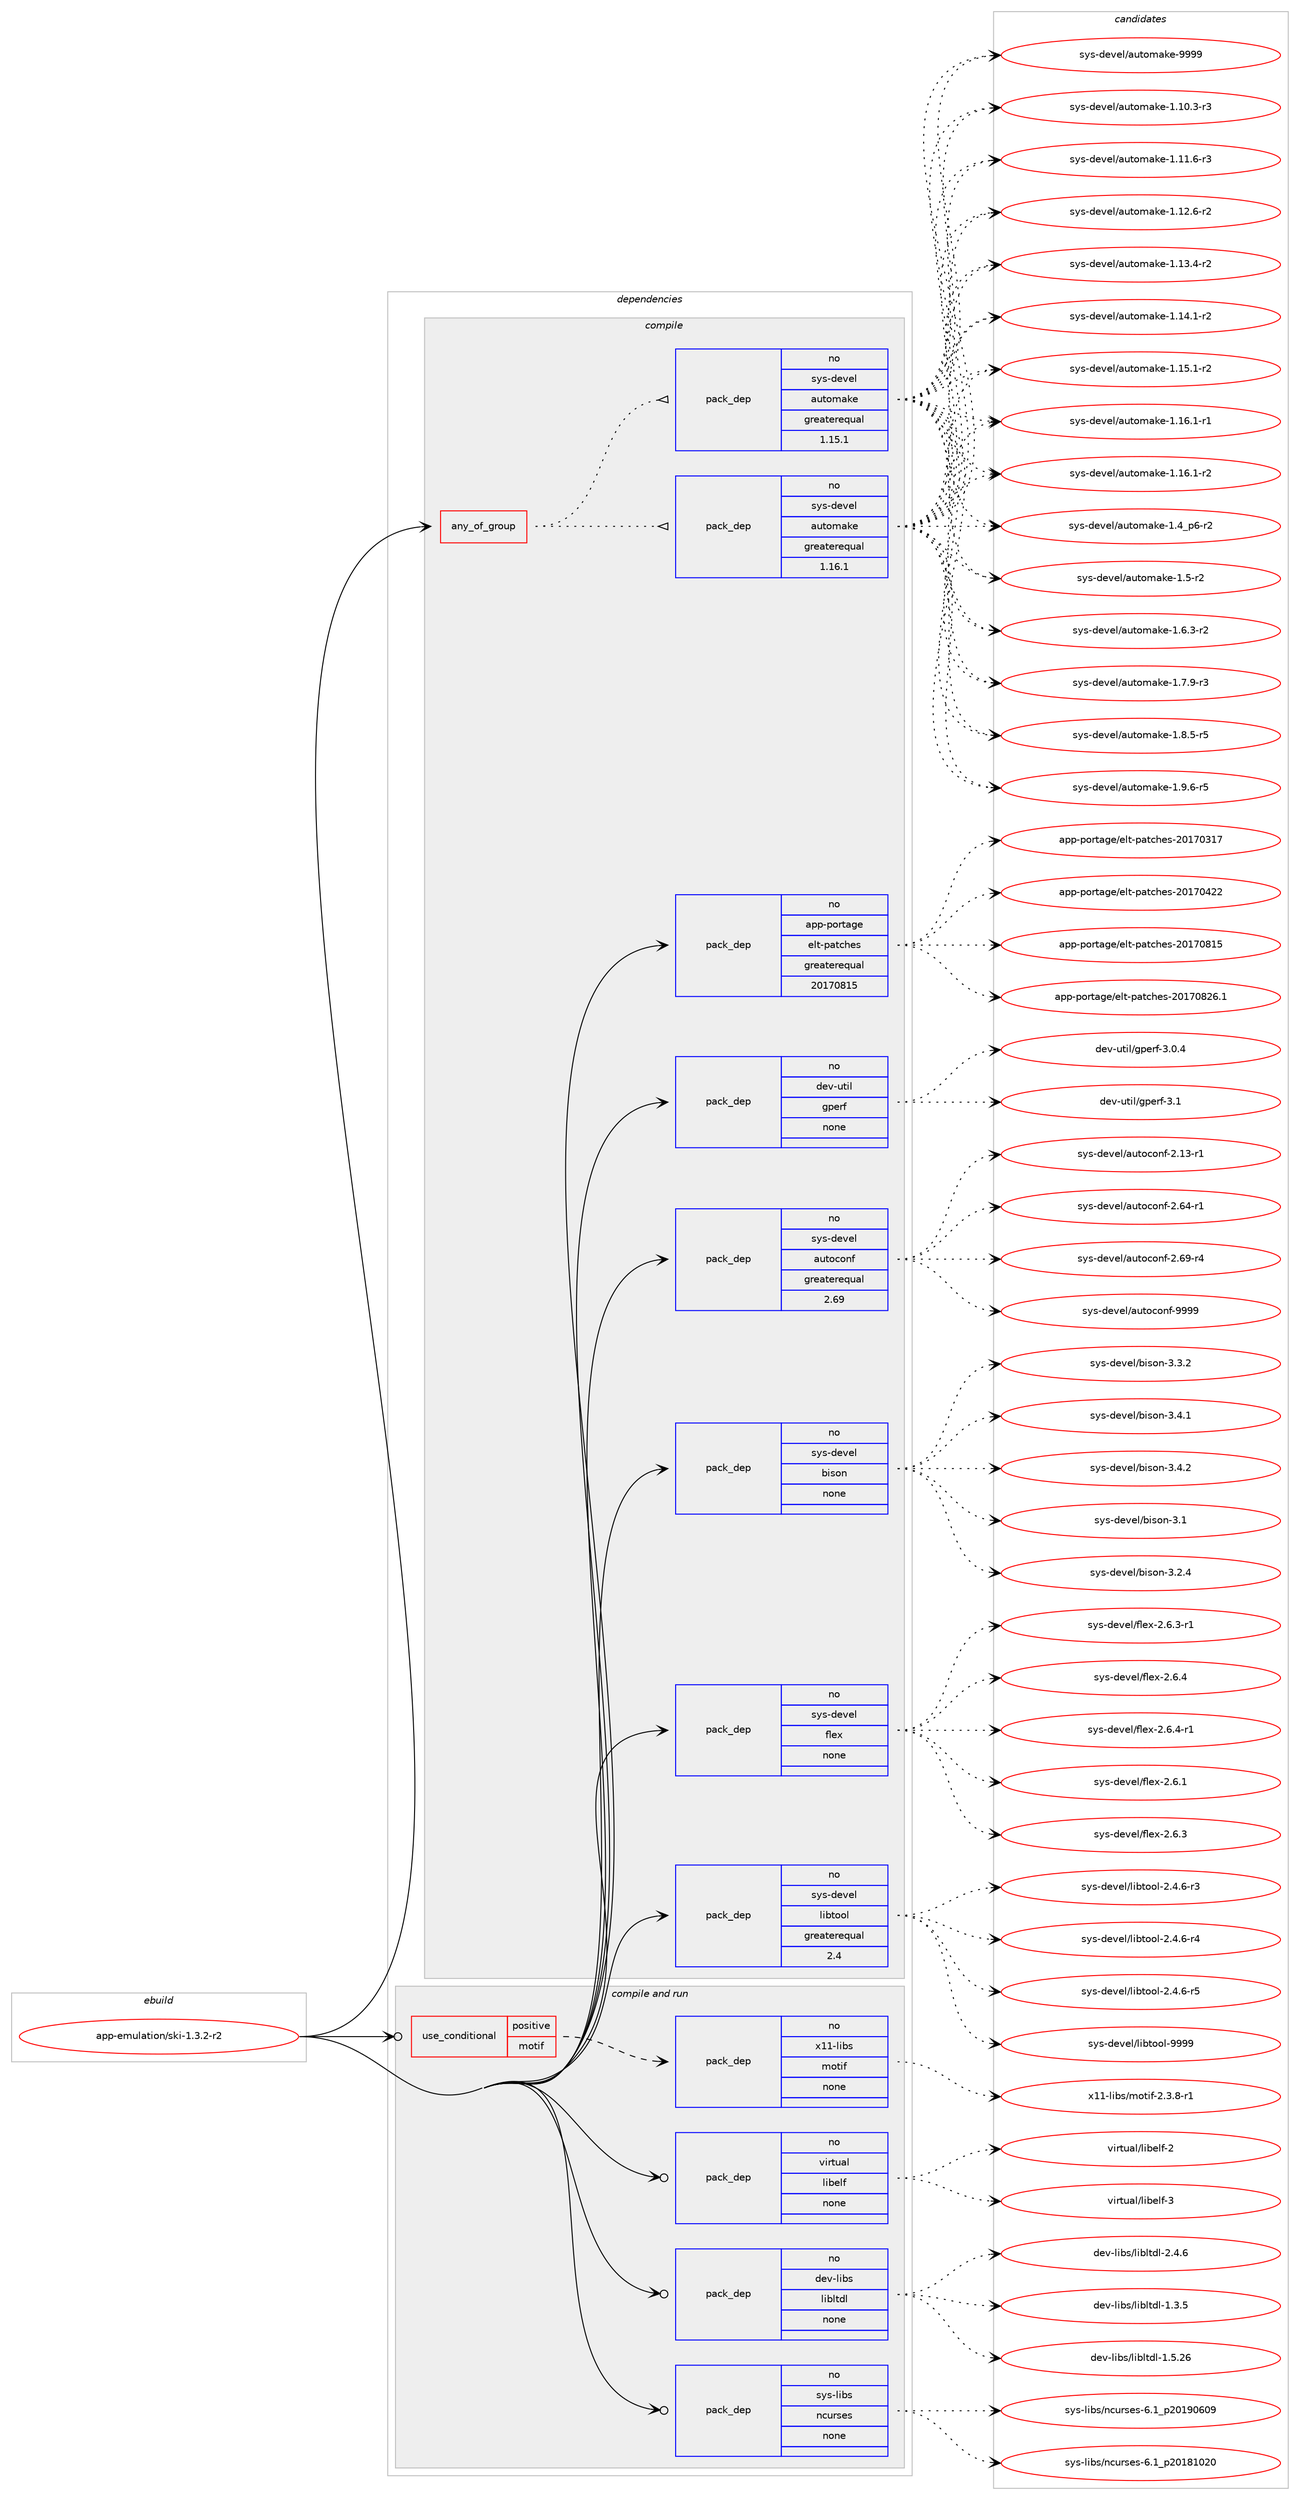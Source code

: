 digraph prolog {

# *************
# Graph options
# *************

newrank=true;
concentrate=true;
compound=true;
graph [rankdir=LR,fontname=Helvetica,fontsize=10,ranksep=1.5];#, ranksep=2.5, nodesep=0.2];
edge  [arrowhead=vee];
node  [fontname=Helvetica,fontsize=10];

# **********
# The ebuild
# **********

subgraph cluster_leftcol {
color=gray;
rank=same;
label=<<i>ebuild</i>>;
id [label="app-emulation/ski-1.3.2-r2", color=red, width=4, href="../app-emulation/ski-1.3.2-r2.svg"];
}

# ****************
# The dependencies
# ****************

subgraph cluster_midcol {
color=gray;
label=<<i>dependencies</i>>;
subgraph cluster_compile {
fillcolor="#eeeeee";
style=filled;
label=<<i>compile</i>>;
subgraph any8529 {
dependency488295 [label=<<TABLE BORDER="0" CELLBORDER="1" CELLSPACING="0" CELLPADDING="4"><TR><TD CELLPADDING="10">any_of_group</TD></TR></TABLE>>, shape=none, color=red];subgraph pack363134 {
dependency488296 [label=<<TABLE BORDER="0" CELLBORDER="1" CELLSPACING="0" CELLPADDING="4" WIDTH="220"><TR><TD ROWSPAN="6" CELLPADDING="30">pack_dep</TD></TR><TR><TD WIDTH="110">no</TD></TR><TR><TD>sys-devel</TD></TR><TR><TD>automake</TD></TR><TR><TD>greaterequal</TD></TR><TR><TD>1.16.1</TD></TR></TABLE>>, shape=none, color=blue];
}
dependency488295:e -> dependency488296:w [weight=20,style="dotted",arrowhead="oinv"];
subgraph pack363135 {
dependency488297 [label=<<TABLE BORDER="0" CELLBORDER="1" CELLSPACING="0" CELLPADDING="4" WIDTH="220"><TR><TD ROWSPAN="6" CELLPADDING="30">pack_dep</TD></TR><TR><TD WIDTH="110">no</TD></TR><TR><TD>sys-devel</TD></TR><TR><TD>automake</TD></TR><TR><TD>greaterequal</TD></TR><TR><TD>1.15.1</TD></TR></TABLE>>, shape=none, color=blue];
}
dependency488295:e -> dependency488297:w [weight=20,style="dotted",arrowhead="oinv"];
}
id:e -> dependency488295:w [weight=20,style="solid",arrowhead="vee"];
subgraph pack363136 {
dependency488298 [label=<<TABLE BORDER="0" CELLBORDER="1" CELLSPACING="0" CELLPADDING="4" WIDTH="220"><TR><TD ROWSPAN="6" CELLPADDING="30">pack_dep</TD></TR><TR><TD WIDTH="110">no</TD></TR><TR><TD>app-portage</TD></TR><TR><TD>elt-patches</TD></TR><TR><TD>greaterequal</TD></TR><TR><TD>20170815</TD></TR></TABLE>>, shape=none, color=blue];
}
id:e -> dependency488298:w [weight=20,style="solid",arrowhead="vee"];
subgraph pack363137 {
dependency488299 [label=<<TABLE BORDER="0" CELLBORDER="1" CELLSPACING="0" CELLPADDING="4" WIDTH="220"><TR><TD ROWSPAN="6" CELLPADDING="30">pack_dep</TD></TR><TR><TD WIDTH="110">no</TD></TR><TR><TD>dev-util</TD></TR><TR><TD>gperf</TD></TR><TR><TD>none</TD></TR><TR><TD></TD></TR></TABLE>>, shape=none, color=blue];
}
id:e -> dependency488299:w [weight=20,style="solid",arrowhead="vee"];
subgraph pack363138 {
dependency488300 [label=<<TABLE BORDER="0" CELLBORDER="1" CELLSPACING="0" CELLPADDING="4" WIDTH="220"><TR><TD ROWSPAN="6" CELLPADDING="30">pack_dep</TD></TR><TR><TD WIDTH="110">no</TD></TR><TR><TD>sys-devel</TD></TR><TR><TD>autoconf</TD></TR><TR><TD>greaterequal</TD></TR><TR><TD>2.69</TD></TR></TABLE>>, shape=none, color=blue];
}
id:e -> dependency488300:w [weight=20,style="solid",arrowhead="vee"];
subgraph pack363139 {
dependency488301 [label=<<TABLE BORDER="0" CELLBORDER="1" CELLSPACING="0" CELLPADDING="4" WIDTH="220"><TR><TD ROWSPAN="6" CELLPADDING="30">pack_dep</TD></TR><TR><TD WIDTH="110">no</TD></TR><TR><TD>sys-devel</TD></TR><TR><TD>bison</TD></TR><TR><TD>none</TD></TR><TR><TD></TD></TR></TABLE>>, shape=none, color=blue];
}
id:e -> dependency488301:w [weight=20,style="solid",arrowhead="vee"];
subgraph pack363140 {
dependency488302 [label=<<TABLE BORDER="0" CELLBORDER="1" CELLSPACING="0" CELLPADDING="4" WIDTH="220"><TR><TD ROWSPAN="6" CELLPADDING="30">pack_dep</TD></TR><TR><TD WIDTH="110">no</TD></TR><TR><TD>sys-devel</TD></TR><TR><TD>flex</TD></TR><TR><TD>none</TD></TR><TR><TD></TD></TR></TABLE>>, shape=none, color=blue];
}
id:e -> dependency488302:w [weight=20,style="solid",arrowhead="vee"];
subgraph pack363141 {
dependency488303 [label=<<TABLE BORDER="0" CELLBORDER="1" CELLSPACING="0" CELLPADDING="4" WIDTH="220"><TR><TD ROWSPAN="6" CELLPADDING="30">pack_dep</TD></TR><TR><TD WIDTH="110">no</TD></TR><TR><TD>sys-devel</TD></TR><TR><TD>libtool</TD></TR><TR><TD>greaterequal</TD></TR><TR><TD>2.4</TD></TR></TABLE>>, shape=none, color=blue];
}
id:e -> dependency488303:w [weight=20,style="solid",arrowhead="vee"];
}
subgraph cluster_compileandrun {
fillcolor="#eeeeee";
style=filled;
label=<<i>compile and run</i>>;
subgraph cond116324 {
dependency488304 [label=<<TABLE BORDER="0" CELLBORDER="1" CELLSPACING="0" CELLPADDING="4"><TR><TD ROWSPAN="3" CELLPADDING="10">use_conditional</TD></TR><TR><TD>positive</TD></TR><TR><TD>motif</TD></TR></TABLE>>, shape=none, color=red];
subgraph pack363142 {
dependency488305 [label=<<TABLE BORDER="0" CELLBORDER="1" CELLSPACING="0" CELLPADDING="4" WIDTH="220"><TR><TD ROWSPAN="6" CELLPADDING="30">pack_dep</TD></TR><TR><TD WIDTH="110">no</TD></TR><TR><TD>x11-libs</TD></TR><TR><TD>motif</TD></TR><TR><TD>none</TD></TR><TR><TD></TD></TR></TABLE>>, shape=none, color=blue];
}
dependency488304:e -> dependency488305:w [weight=20,style="dashed",arrowhead="vee"];
}
id:e -> dependency488304:w [weight=20,style="solid",arrowhead="odotvee"];
subgraph pack363143 {
dependency488306 [label=<<TABLE BORDER="0" CELLBORDER="1" CELLSPACING="0" CELLPADDING="4" WIDTH="220"><TR><TD ROWSPAN="6" CELLPADDING="30">pack_dep</TD></TR><TR><TD WIDTH="110">no</TD></TR><TR><TD>dev-libs</TD></TR><TR><TD>libltdl</TD></TR><TR><TD>none</TD></TR><TR><TD></TD></TR></TABLE>>, shape=none, color=blue];
}
id:e -> dependency488306:w [weight=20,style="solid",arrowhead="odotvee"];
subgraph pack363144 {
dependency488307 [label=<<TABLE BORDER="0" CELLBORDER="1" CELLSPACING="0" CELLPADDING="4" WIDTH="220"><TR><TD ROWSPAN="6" CELLPADDING="30">pack_dep</TD></TR><TR><TD WIDTH="110">no</TD></TR><TR><TD>sys-libs</TD></TR><TR><TD>ncurses</TD></TR><TR><TD>none</TD></TR><TR><TD></TD></TR></TABLE>>, shape=none, color=blue];
}
id:e -> dependency488307:w [weight=20,style="solid",arrowhead="odotvee"];
subgraph pack363145 {
dependency488308 [label=<<TABLE BORDER="0" CELLBORDER="1" CELLSPACING="0" CELLPADDING="4" WIDTH="220"><TR><TD ROWSPAN="6" CELLPADDING="30">pack_dep</TD></TR><TR><TD WIDTH="110">no</TD></TR><TR><TD>virtual</TD></TR><TR><TD>libelf</TD></TR><TR><TD>none</TD></TR><TR><TD></TD></TR></TABLE>>, shape=none, color=blue];
}
id:e -> dependency488308:w [weight=20,style="solid",arrowhead="odotvee"];
}
subgraph cluster_run {
fillcolor="#eeeeee";
style=filled;
label=<<i>run</i>>;
}
}

# **************
# The candidates
# **************

subgraph cluster_choices {
rank=same;
color=gray;
label=<<i>candidates</i>>;

subgraph choice363134 {
color=black;
nodesep=1;
choice11512111545100101118101108479711711611110997107101454946494846514511451 [label="sys-devel/automake-1.10.3-r3", color=red, width=4,href="../sys-devel/automake-1.10.3-r3.svg"];
choice11512111545100101118101108479711711611110997107101454946494946544511451 [label="sys-devel/automake-1.11.6-r3", color=red, width=4,href="../sys-devel/automake-1.11.6-r3.svg"];
choice11512111545100101118101108479711711611110997107101454946495046544511450 [label="sys-devel/automake-1.12.6-r2", color=red, width=4,href="../sys-devel/automake-1.12.6-r2.svg"];
choice11512111545100101118101108479711711611110997107101454946495146524511450 [label="sys-devel/automake-1.13.4-r2", color=red, width=4,href="../sys-devel/automake-1.13.4-r2.svg"];
choice11512111545100101118101108479711711611110997107101454946495246494511450 [label="sys-devel/automake-1.14.1-r2", color=red, width=4,href="../sys-devel/automake-1.14.1-r2.svg"];
choice11512111545100101118101108479711711611110997107101454946495346494511450 [label="sys-devel/automake-1.15.1-r2", color=red, width=4,href="../sys-devel/automake-1.15.1-r2.svg"];
choice11512111545100101118101108479711711611110997107101454946495446494511449 [label="sys-devel/automake-1.16.1-r1", color=red, width=4,href="../sys-devel/automake-1.16.1-r1.svg"];
choice11512111545100101118101108479711711611110997107101454946495446494511450 [label="sys-devel/automake-1.16.1-r2", color=red, width=4,href="../sys-devel/automake-1.16.1-r2.svg"];
choice115121115451001011181011084797117116111109971071014549465295112544511450 [label="sys-devel/automake-1.4_p6-r2", color=red, width=4,href="../sys-devel/automake-1.4_p6-r2.svg"];
choice11512111545100101118101108479711711611110997107101454946534511450 [label="sys-devel/automake-1.5-r2", color=red, width=4,href="../sys-devel/automake-1.5-r2.svg"];
choice115121115451001011181011084797117116111109971071014549465446514511450 [label="sys-devel/automake-1.6.3-r2", color=red, width=4,href="../sys-devel/automake-1.6.3-r2.svg"];
choice115121115451001011181011084797117116111109971071014549465546574511451 [label="sys-devel/automake-1.7.9-r3", color=red, width=4,href="../sys-devel/automake-1.7.9-r3.svg"];
choice115121115451001011181011084797117116111109971071014549465646534511453 [label="sys-devel/automake-1.8.5-r5", color=red, width=4,href="../sys-devel/automake-1.8.5-r5.svg"];
choice115121115451001011181011084797117116111109971071014549465746544511453 [label="sys-devel/automake-1.9.6-r5", color=red, width=4,href="../sys-devel/automake-1.9.6-r5.svg"];
choice115121115451001011181011084797117116111109971071014557575757 [label="sys-devel/automake-9999", color=red, width=4,href="../sys-devel/automake-9999.svg"];
dependency488296:e -> choice11512111545100101118101108479711711611110997107101454946494846514511451:w [style=dotted,weight="100"];
dependency488296:e -> choice11512111545100101118101108479711711611110997107101454946494946544511451:w [style=dotted,weight="100"];
dependency488296:e -> choice11512111545100101118101108479711711611110997107101454946495046544511450:w [style=dotted,weight="100"];
dependency488296:e -> choice11512111545100101118101108479711711611110997107101454946495146524511450:w [style=dotted,weight="100"];
dependency488296:e -> choice11512111545100101118101108479711711611110997107101454946495246494511450:w [style=dotted,weight="100"];
dependency488296:e -> choice11512111545100101118101108479711711611110997107101454946495346494511450:w [style=dotted,weight="100"];
dependency488296:e -> choice11512111545100101118101108479711711611110997107101454946495446494511449:w [style=dotted,weight="100"];
dependency488296:e -> choice11512111545100101118101108479711711611110997107101454946495446494511450:w [style=dotted,weight="100"];
dependency488296:e -> choice115121115451001011181011084797117116111109971071014549465295112544511450:w [style=dotted,weight="100"];
dependency488296:e -> choice11512111545100101118101108479711711611110997107101454946534511450:w [style=dotted,weight="100"];
dependency488296:e -> choice115121115451001011181011084797117116111109971071014549465446514511450:w [style=dotted,weight="100"];
dependency488296:e -> choice115121115451001011181011084797117116111109971071014549465546574511451:w [style=dotted,weight="100"];
dependency488296:e -> choice115121115451001011181011084797117116111109971071014549465646534511453:w [style=dotted,weight="100"];
dependency488296:e -> choice115121115451001011181011084797117116111109971071014549465746544511453:w [style=dotted,weight="100"];
dependency488296:e -> choice115121115451001011181011084797117116111109971071014557575757:w [style=dotted,weight="100"];
}
subgraph choice363135 {
color=black;
nodesep=1;
choice11512111545100101118101108479711711611110997107101454946494846514511451 [label="sys-devel/automake-1.10.3-r3", color=red, width=4,href="../sys-devel/automake-1.10.3-r3.svg"];
choice11512111545100101118101108479711711611110997107101454946494946544511451 [label="sys-devel/automake-1.11.6-r3", color=red, width=4,href="../sys-devel/automake-1.11.6-r3.svg"];
choice11512111545100101118101108479711711611110997107101454946495046544511450 [label="sys-devel/automake-1.12.6-r2", color=red, width=4,href="../sys-devel/automake-1.12.6-r2.svg"];
choice11512111545100101118101108479711711611110997107101454946495146524511450 [label="sys-devel/automake-1.13.4-r2", color=red, width=4,href="../sys-devel/automake-1.13.4-r2.svg"];
choice11512111545100101118101108479711711611110997107101454946495246494511450 [label="sys-devel/automake-1.14.1-r2", color=red, width=4,href="../sys-devel/automake-1.14.1-r2.svg"];
choice11512111545100101118101108479711711611110997107101454946495346494511450 [label="sys-devel/automake-1.15.1-r2", color=red, width=4,href="../sys-devel/automake-1.15.1-r2.svg"];
choice11512111545100101118101108479711711611110997107101454946495446494511449 [label="sys-devel/automake-1.16.1-r1", color=red, width=4,href="../sys-devel/automake-1.16.1-r1.svg"];
choice11512111545100101118101108479711711611110997107101454946495446494511450 [label="sys-devel/automake-1.16.1-r2", color=red, width=4,href="../sys-devel/automake-1.16.1-r2.svg"];
choice115121115451001011181011084797117116111109971071014549465295112544511450 [label="sys-devel/automake-1.4_p6-r2", color=red, width=4,href="../sys-devel/automake-1.4_p6-r2.svg"];
choice11512111545100101118101108479711711611110997107101454946534511450 [label="sys-devel/automake-1.5-r2", color=red, width=4,href="../sys-devel/automake-1.5-r2.svg"];
choice115121115451001011181011084797117116111109971071014549465446514511450 [label="sys-devel/automake-1.6.3-r2", color=red, width=4,href="../sys-devel/automake-1.6.3-r2.svg"];
choice115121115451001011181011084797117116111109971071014549465546574511451 [label="sys-devel/automake-1.7.9-r3", color=red, width=4,href="../sys-devel/automake-1.7.9-r3.svg"];
choice115121115451001011181011084797117116111109971071014549465646534511453 [label="sys-devel/automake-1.8.5-r5", color=red, width=4,href="../sys-devel/automake-1.8.5-r5.svg"];
choice115121115451001011181011084797117116111109971071014549465746544511453 [label="sys-devel/automake-1.9.6-r5", color=red, width=4,href="../sys-devel/automake-1.9.6-r5.svg"];
choice115121115451001011181011084797117116111109971071014557575757 [label="sys-devel/automake-9999", color=red, width=4,href="../sys-devel/automake-9999.svg"];
dependency488297:e -> choice11512111545100101118101108479711711611110997107101454946494846514511451:w [style=dotted,weight="100"];
dependency488297:e -> choice11512111545100101118101108479711711611110997107101454946494946544511451:w [style=dotted,weight="100"];
dependency488297:e -> choice11512111545100101118101108479711711611110997107101454946495046544511450:w [style=dotted,weight="100"];
dependency488297:e -> choice11512111545100101118101108479711711611110997107101454946495146524511450:w [style=dotted,weight="100"];
dependency488297:e -> choice11512111545100101118101108479711711611110997107101454946495246494511450:w [style=dotted,weight="100"];
dependency488297:e -> choice11512111545100101118101108479711711611110997107101454946495346494511450:w [style=dotted,weight="100"];
dependency488297:e -> choice11512111545100101118101108479711711611110997107101454946495446494511449:w [style=dotted,weight="100"];
dependency488297:e -> choice11512111545100101118101108479711711611110997107101454946495446494511450:w [style=dotted,weight="100"];
dependency488297:e -> choice115121115451001011181011084797117116111109971071014549465295112544511450:w [style=dotted,weight="100"];
dependency488297:e -> choice11512111545100101118101108479711711611110997107101454946534511450:w [style=dotted,weight="100"];
dependency488297:e -> choice115121115451001011181011084797117116111109971071014549465446514511450:w [style=dotted,weight="100"];
dependency488297:e -> choice115121115451001011181011084797117116111109971071014549465546574511451:w [style=dotted,weight="100"];
dependency488297:e -> choice115121115451001011181011084797117116111109971071014549465646534511453:w [style=dotted,weight="100"];
dependency488297:e -> choice115121115451001011181011084797117116111109971071014549465746544511453:w [style=dotted,weight="100"];
dependency488297:e -> choice115121115451001011181011084797117116111109971071014557575757:w [style=dotted,weight="100"];
}
subgraph choice363136 {
color=black;
nodesep=1;
choice97112112451121111141169710310147101108116451129711699104101115455048495548514955 [label="app-portage/elt-patches-20170317", color=red, width=4,href="../app-portage/elt-patches-20170317.svg"];
choice97112112451121111141169710310147101108116451129711699104101115455048495548525050 [label="app-portage/elt-patches-20170422", color=red, width=4,href="../app-portage/elt-patches-20170422.svg"];
choice97112112451121111141169710310147101108116451129711699104101115455048495548564953 [label="app-portage/elt-patches-20170815", color=red, width=4,href="../app-portage/elt-patches-20170815.svg"];
choice971121124511211111411697103101471011081164511297116991041011154550484955485650544649 [label="app-portage/elt-patches-20170826.1", color=red, width=4,href="../app-portage/elt-patches-20170826.1.svg"];
dependency488298:e -> choice97112112451121111141169710310147101108116451129711699104101115455048495548514955:w [style=dotted,weight="100"];
dependency488298:e -> choice97112112451121111141169710310147101108116451129711699104101115455048495548525050:w [style=dotted,weight="100"];
dependency488298:e -> choice97112112451121111141169710310147101108116451129711699104101115455048495548564953:w [style=dotted,weight="100"];
dependency488298:e -> choice971121124511211111411697103101471011081164511297116991041011154550484955485650544649:w [style=dotted,weight="100"];
}
subgraph choice363137 {
color=black;
nodesep=1;
choice1001011184511711610510847103112101114102455146484652 [label="dev-util/gperf-3.0.4", color=red, width=4,href="../dev-util/gperf-3.0.4.svg"];
choice100101118451171161051084710311210111410245514649 [label="dev-util/gperf-3.1", color=red, width=4,href="../dev-util/gperf-3.1.svg"];
dependency488299:e -> choice1001011184511711610510847103112101114102455146484652:w [style=dotted,weight="100"];
dependency488299:e -> choice100101118451171161051084710311210111410245514649:w [style=dotted,weight="100"];
}
subgraph choice363138 {
color=black;
nodesep=1;
choice1151211154510010111810110847971171161119911111010245504649514511449 [label="sys-devel/autoconf-2.13-r1", color=red, width=4,href="../sys-devel/autoconf-2.13-r1.svg"];
choice1151211154510010111810110847971171161119911111010245504654524511449 [label="sys-devel/autoconf-2.64-r1", color=red, width=4,href="../sys-devel/autoconf-2.64-r1.svg"];
choice1151211154510010111810110847971171161119911111010245504654574511452 [label="sys-devel/autoconf-2.69-r4", color=red, width=4,href="../sys-devel/autoconf-2.69-r4.svg"];
choice115121115451001011181011084797117116111991111101024557575757 [label="sys-devel/autoconf-9999", color=red, width=4,href="../sys-devel/autoconf-9999.svg"];
dependency488300:e -> choice1151211154510010111810110847971171161119911111010245504649514511449:w [style=dotted,weight="100"];
dependency488300:e -> choice1151211154510010111810110847971171161119911111010245504654524511449:w [style=dotted,weight="100"];
dependency488300:e -> choice1151211154510010111810110847971171161119911111010245504654574511452:w [style=dotted,weight="100"];
dependency488300:e -> choice115121115451001011181011084797117116111991111101024557575757:w [style=dotted,weight="100"];
}
subgraph choice363139 {
color=black;
nodesep=1;
choice11512111545100101118101108479810511511111045514649 [label="sys-devel/bison-3.1", color=red, width=4,href="../sys-devel/bison-3.1.svg"];
choice115121115451001011181011084798105115111110455146504652 [label="sys-devel/bison-3.2.4", color=red, width=4,href="../sys-devel/bison-3.2.4.svg"];
choice115121115451001011181011084798105115111110455146514650 [label="sys-devel/bison-3.3.2", color=red, width=4,href="../sys-devel/bison-3.3.2.svg"];
choice115121115451001011181011084798105115111110455146524649 [label="sys-devel/bison-3.4.1", color=red, width=4,href="../sys-devel/bison-3.4.1.svg"];
choice115121115451001011181011084798105115111110455146524650 [label="sys-devel/bison-3.4.2", color=red, width=4,href="../sys-devel/bison-3.4.2.svg"];
dependency488301:e -> choice11512111545100101118101108479810511511111045514649:w [style=dotted,weight="100"];
dependency488301:e -> choice115121115451001011181011084798105115111110455146504652:w [style=dotted,weight="100"];
dependency488301:e -> choice115121115451001011181011084798105115111110455146514650:w [style=dotted,weight="100"];
dependency488301:e -> choice115121115451001011181011084798105115111110455146524649:w [style=dotted,weight="100"];
dependency488301:e -> choice115121115451001011181011084798105115111110455146524650:w [style=dotted,weight="100"];
}
subgraph choice363140 {
color=black;
nodesep=1;
choice1151211154510010111810110847102108101120455046544649 [label="sys-devel/flex-2.6.1", color=red, width=4,href="../sys-devel/flex-2.6.1.svg"];
choice1151211154510010111810110847102108101120455046544651 [label="sys-devel/flex-2.6.3", color=red, width=4,href="../sys-devel/flex-2.6.3.svg"];
choice11512111545100101118101108471021081011204550465446514511449 [label="sys-devel/flex-2.6.3-r1", color=red, width=4,href="../sys-devel/flex-2.6.3-r1.svg"];
choice1151211154510010111810110847102108101120455046544652 [label="sys-devel/flex-2.6.4", color=red, width=4,href="../sys-devel/flex-2.6.4.svg"];
choice11512111545100101118101108471021081011204550465446524511449 [label="sys-devel/flex-2.6.4-r1", color=red, width=4,href="../sys-devel/flex-2.6.4-r1.svg"];
dependency488302:e -> choice1151211154510010111810110847102108101120455046544649:w [style=dotted,weight="100"];
dependency488302:e -> choice1151211154510010111810110847102108101120455046544651:w [style=dotted,weight="100"];
dependency488302:e -> choice11512111545100101118101108471021081011204550465446514511449:w [style=dotted,weight="100"];
dependency488302:e -> choice1151211154510010111810110847102108101120455046544652:w [style=dotted,weight="100"];
dependency488302:e -> choice11512111545100101118101108471021081011204550465446524511449:w [style=dotted,weight="100"];
}
subgraph choice363141 {
color=black;
nodesep=1;
choice1151211154510010111810110847108105981161111111084550465246544511451 [label="sys-devel/libtool-2.4.6-r3", color=red, width=4,href="../sys-devel/libtool-2.4.6-r3.svg"];
choice1151211154510010111810110847108105981161111111084550465246544511452 [label="sys-devel/libtool-2.4.6-r4", color=red, width=4,href="../sys-devel/libtool-2.4.6-r4.svg"];
choice1151211154510010111810110847108105981161111111084550465246544511453 [label="sys-devel/libtool-2.4.6-r5", color=red, width=4,href="../sys-devel/libtool-2.4.6-r5.svg"];
choice1151211154510010111810110847108105981161111111084557575757 [label="sys-devel/libtool-9999", color=red, width=4,href="../sys-devel/libtool-9999.svg"];
dependency488303:e -> choice1151211154510010111810110847108105981161111111084550465246544511451:w [style=dotted,weight="100"];
dependency488303:e -> choice1151211154510010111810110847108105981161111111084550465246544511452:w [style=dotted,weight="100"];
dependency488303:e -> choice1151211154510010111810110847108105981161111111084550465246544511453:w [style=dotted,weight="100"];
dependency488303:e -> choice1151211154510010111810110847108105981161111111084557575757:w [style=dotted,weight="100"];
}
subgraph choice363142 {
color=black;
nodesep=1;
choice12049494510810598115471091111161051024550465146564511449 [label="x11-libs/motif-2.3.8-r1", color=red, width=4,href="../x11-libs/motif-2.3.8-r1.svg"];
dependency488305:e -> choice12049494510810598115471091111161051024550465146564511449:w [style=dotted,weight="100"];
}
subgraph choice363143 {
color=black;
nodesep=1;
choice10010111845108105981154710810598108116100108454946514653 [label="dev-libs/libltdl-1.3.5", color=red, width=4,href="../dev-libs/libltdl-1.3.5.svg"];
choice1001011184510810598115471081059810811610010845494653465054 [label="dev-libs/libltdl-1.5.26", color=red, width=4,href="../dev-libs/libltdl-1.5.26.svg"];
choice10010111845108105981154710810598108116100108455046524654 [label="dev-libs/libltdl-2.4.6", color=red, width=4,href="../dev-libs/libltdl-2.4.6.svg"];
dependency488306:e -> choice10010111845108105981154710810598108116100108454946514653:w [style=dotted,weight="100"];
dependency488306:e -> choice1001011184510810598115471081059810811610010845494653465054:w [style=dotted,weight="100"];
dependency488306:e -> choice10010111845108105981154710810598108116100108455046524654:w [style=dotted,weight="100"];
}
subgraph choice363144 {
color=black;
nodesep=1;
choice1151211154510810598115471109911711411510111545544649951125048495649485048 [label="sys-libs/ncurses-6.1_p20181020", color=red, width=4,href="../sys-libs/ncurses-6.1_p20181020.svg"];
choice1151211154510810598115471109911711411510111545544649951125048495748544857 [label="sys-libs/ncurses-6.1_p20190609", color=red, width=4,href="../sys-libs/ncurses-6.1_p20190609.svg"];
dependency488307:e -> choice1151211154510810598115471109911711411510111545544649951125048495649485048:w [style=dotted,weight="100"];
dependency488307:e -> choice1151211154510810598115471109911711411510111545544649951125048495748544857:w [style=dotted,weight="100"];
}
subgraph choice363145 {
color=black;
nodesep=1;
choice1181051141161179710847108105981011081024550 [label="virtual/libelf-2", color=red, width=4,href="../virtual/libelf-2.svg"];
choice1181051141161179710847108105981011081024551 [label="virtual/libelf-3", color=red, width=4,href="../virtual/libelf-3.svg"];
dependency488308:e -> choice1181051141161179710847108105981011081024550:w [style=dotted,weight="100"];
dependency488308:e -> choice1181051141161179710847108105981011081024551:w [style=dotted,weight="100"];
}
}

}
